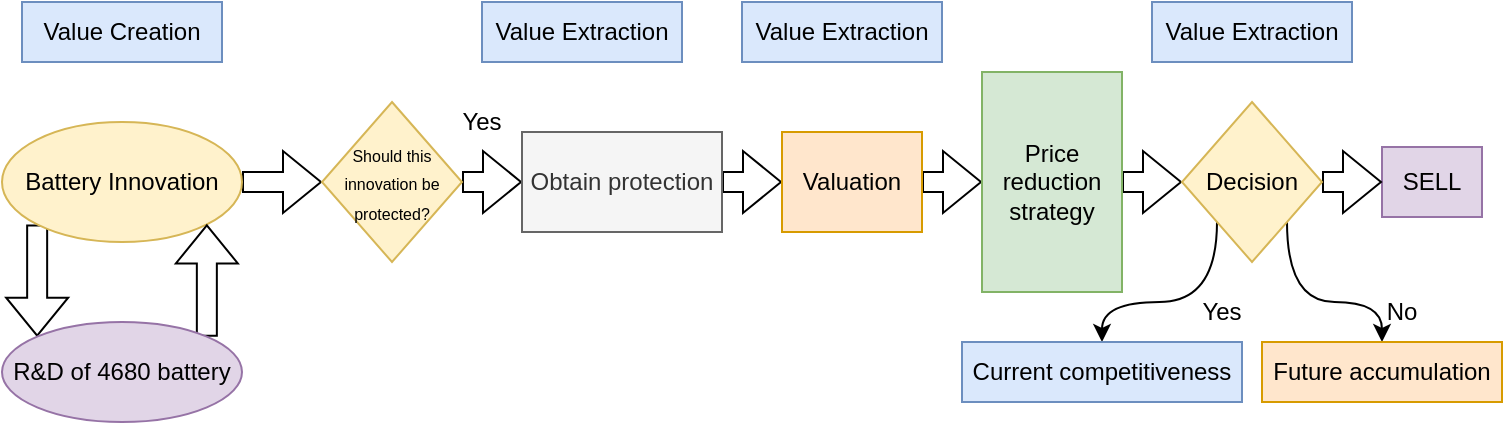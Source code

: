 <mxfile version="26.1.0">
  <diagram name="Page-1" id="74e2e168-ea6b-b213-b513-2b3c1d86103e">
    <mxGraphModel dx="706" dy="456" grid="1" gridSize="10" guides="1" tooltips="1" connect="1" arrows="1" fold="1" page="1" pageScale="1" pageWidth="1100" pageHeight="850" background="none" math="0" shadow="0">
      <root>
        <mxCell id="0" />
        <mxCell id="1" parent="0" />
        <mxCell id="Zn8wyA_PSWBel0TrAcym-9" style="edgeStyle=orthogonalEdgeStyle;rounded=0;orthogonalLoop=1;jettySize=auto;html=1;exitX=1;exitY=0.5;exitDx=0;exitDy=0;entryX=0;entryY=0.5;entryDx=0;entryDy=0;shape=flexArrow;" edge="1" parent="1" source="Zn8wyA_PSWBel0TrAcym-1" target="Zn8wyA_PSWBel0TrAcym-7">
          <mxGeometry relative="1" as="geometry" />
        </mxCell>
        <mxCell id="Zn8wyA_PSWBel0TrAcym-10" style="edgeStyle=orthogonalEdgeStyle;rounded=0;orthogonalLoop=1;jettySize=auto;html=1;exitX=0;exitY=1;exitDx=0;exitDy=0;entryX=0;entryY=0;entryDx=0;entryDy=0;shape=flexArrow;" edge="1" parent="1" source="Zn8wyA_PSWBel0TrAcym-1" target="Zn8wyA_PSWBel0TrAcym-4">
          <mxGeometry relative="1" as="geometry" />
        </mxCell>
        <mxCell id="Zn8wyA_PSWBel0TrAcym-1" value="Battery Innovation" style="ellipse;whiteSpace=wrap;html=1;fillColor=#fff2cc;strokeColor=#d6b656;" vertex="1" parent="1">
          <mxGeometry x="40" y="100" width="120" height="60" as="geometry" />
        </mxCell>
        <mxCell id="Zn8wyA_PSWBel0TrAcym-3" value="Value Creation" style="text;html=1;align=center;verticalAlign=middle;whiteSpace=wrap;rounded=0;fillColor=#dae8fc;strokeColor=#6c8ebf;" vertex="1" parent="1">
          <mxGeometry x="50" y="40" width="100" height="30" as="geometry" />
        </mxCell>
        <mxCell id="Zn8wyA_PSWBel0TrAcym-11" style="edgeStyle=orthogonalEdgeStyle;rounded=0;orthogonalLoop=1;jettySize=auto;html=1;exitX=1;exitY=0;exitDx=0;exitDy=0;entryX=1;entryY=1;entryDx=0;entryDy=0;shape=flexArrow;" edge="1" parent="1" source="Zn8wyA_PSWBel0TrAcym-4" target="Zn8wyA_PSWBel0TrAcym-1">
          <mxGeometry relative="1" as="geometry" />
        </mxCell>
        <mxCell id="Zn8wyA_PSWBel0TrAcym-4" value="R&amp;amp;D of 4680 battery" style="ellipse;whiteSpace=wrap;html=1;fillColor=#e1d5e7;strokeColor=#9673a6;" vertex="1" parent="1">
          <mxGeometry x="40" y="200" width="120" height="50" as="geometry" />
        </mxCell>
        <mxCell id="Zn8wyA_PSWBel0TrAcym-14" style="edgeStyle=orthogonalEdgeStyle;rounded=0;orthogonalLoop=1;jettySize=auto;html=1;exitX=1;exitY=0.5;exitDx=0;exitDy=0;entryX=0;entryY=0.5;entryDx=0;entryDy=0;shape=flexArrow;" edge="1" parent="1" source="Zn8wyA_PSWBel0TrAcym-7" target="Zn8wyA_PSWBel0TrAcym-13">
          <mxGeometry relative="1" as="geometry" />
        </mxCell>
        <mxCell id="Zn8wyA_PSWBel0TrAcym-7" value="&lt;font style=&quot;font-size: 8px;&quot;&gt;Should this innovation be protected?&lt;/font&gt;" style="rhombus;whiteSpace=wrap;html=1;fillColor=#fff2cc;strokeColor=#d6b656;" vertex="1" parent="1">
          <mxGeometry x="200" y="90" width="70" height="80" as="geometry" />
        </mxCell>
        <mxCell id="Zn8wyA_PSWBel0TrAcym-17" style="edgeStyle=orthogonalEdgeStyle;rounded=0;orthogonalLoop=1;jettySize=auto;html=1;exitX=1;exitY=0.5;exitDx=0;exitDy=0;entryX=0;entryY=0.5;entryDx=0;entryDy=0;shape=flexArrow;" edge="1" parent="1" source="Zn8wyA_PSWBel0TrAcym-13" target="Zn8wyA_PSWBel0TrAcym-16">
          <mxGeometry relative="1" as="geometry" />
        </mxCell>
        <mxCell id="Zn8wyA_PSWBel0TrAcym-13" value="Obtain protection" style="rounded=0;whiteSpace=wrap;html=1;fillColor=#f5f5f5;fontColor=#333333;strokeColor=#666666;" vertex="1" parent="1">
          <mxGeometry x="300" y="105" width="100" height="50" as="geometry" />
        </mxCell>
        <mxCell id="Zn8wyA_PSWBel0TrAcym-15" value="Yes" style="text;html=1;align=center;verticalAlign=middle;whiteSpace=wrap;rounded=0;" vertex="1" parent="1">
          <mxGeometry x="260" y="90" width="40" height="20" as="geometry" />
        </mxCell>
        <mxCell id="Zn8wyA_PSWBel0TrAcym-21" style="edgeStyle=orthogonalEdgeStyle;rounded=0;orthogonalLoop=1;jettySize=auto;html=1;exitX=1;exitY=0.5;exitDx=0;exitDy=0;entryX=0;entryY=0.5;entryDx=0;entryDy=0;shape=flexArrow;" edge="1" parent="1" source="Zn8wyA_PSWBel0TrAcym-16" target="Zn8wyA_PSWBel0TrAcym-20">
          <mxGeometry relative="1" as="geometry" />
        </mxCell>
        <mxCell id="Zn8wyA_PSWBel0TrAcym-16" value="Valuation" style="rounded=0;whiteSpace=wrap;html=1;fillColor=#ffe6cc;strokeColor=#d79b00;" vertex="1" parent="1">
          <mxGeometry x="430" y="105" width="70" height="50" as="geometry" />
        </mxCell>
        <mxCell id="Zn8wyA_PSWBel0TrAcym-18" value="Value Extraction" style="text;html=1;align=center;verticalAlign=middle;whiteSpace=wrap;rounded=0;fillColor=#dae8fc;strokeColor=#6c8ebf;" vertex="1" parent="1">
          <mxGeometry x="280" y="40" width="100" height="30" as="geometry" />
        </mxCell>
        <mxCell id="Zn8wyA_PSWBel0TrAcym-19" value="Value Extraction" style="text;html=1;align=center;verticalAlign=middle;whiteSpace=wrap;rounded=0;fillColor=#dae8fc;strokeColor=#6c8ebf;" vertex="1" parent="1">
          <mxGeometry x="410" y="40" width="100" height="30" as="geometry" />
        </mxCell>
        <mxCell id="Zn8wyA_PSWBel0TrAcym-24" style="edgeStyle=orthogonalEdgeStyle;rounded=0;orthogonalLoop=1;jettySize=auto;html=1;exitX=1;exitY=0.5;exitDx=0;exitDy=0;entryX=0;entryY=0.5;entryDx=0;entryDy=0;shape=flexArrow;" edge="1" parent="1" source="Zn8wyA_PSWBel0TrAcym-20" target="Zn8wyA_PSWBel0TrAcym-23">
          <mxGeometry relative="1" as="geometry" />
        </mxCell>
        <mxCell id="Zn8wyA_PSWBel0TrAcym-20" value="Price reduction strategy" style="rounded=0;whiteSpace=wrap;html=1;fillColor=#d5e8d4;strokeColor=#82b366;" vertex="1" parent="1">
          <mxGeometry x="530" y="75" width="70" height="110" as="geometry" />
        </mxCell>
        <mxCell id="Zn8wyA_PSWBel0TrAcym-22" value="SELL" style="rounded=0;whiteSpace=wrap;html=1;fillColor=#e1d5e7;strokeColor=#9673a6;" vertex="1" parent="1">
          <mxGeometry x="730" y="112.5" width="50" height="35" as="geometry" />
        </mxCell>
        <mxCell id="Zn8wyA_PSWBel0TrAcym-25" style="edgeStyle=orthogonalEdgeStyle;rounded=0;orthogonalLoop=1;jettySize=auto;html=1;exitX=1;exitY=0.5;exitDx=0;exitDy=0;entryX=0;entryY=0.5;entryDx=0;entryDy=0;shape=flexArrow;" edge="1" parent="1" source="Zn8wyA_PSWBel0TrAcym-23" target="Zn8wyA_PSWBel0TrAcym-22">
          <mxGeometry relative="1" as="geometry" />
        </mxCell>
        <mxCell id="Zn8wyA_PSWBel0TrAcym-29" style="rounded=0;orthogonalLoop=1;jettySize=auto;html=1;exitX=0;exitY=1;exitDx=0;exitDy=0;entryX=0.5;entryY=0;entryDx=0;entryDy=0;edgeStyle=orthogonalEdgeStyle;curved=1;" edge="1" parent="1" source="Zn8wyA_PSWBel0TrAcym-23" target="Zn8wyA_PSWBel0TrAcym-26">
          <mxGeometry relative="1" as="geometry" />
        </mxCell>
        <mxCell id="Zn8wyA_PSWBel0TrAcym-30" style="rounded=0;orthogonalLoop=1;jettySize=auto;html=1;exitX=1;exitY=1;exitDx=0;exitDy=0;entryX=0.5;entryY=0;entryDx=0;entryDy=0;edgeStyle=orthogonalEdgeStyle;curved=1;" edge="1" parent="1" source="Zn8wyA_PSWBel0TrAcym-23" target="Zn8wyA_PSWBel0TrAcym-28">
          <mxGeometry relative="1" as="geometry" />
        </mxCell>
        <mxCell id="Zn8wyA_PSWBel0TrAcym-23" value="Decision" style="rhombus;whiteSpace=wrap;html=1;fillColor=#fff2cc;strokeColor=#d6b656;" vertex="1" parent="1">
          <mxGeometry x="630" y="90" width="70" height="80" as="geometry" />
        </mxCell>
        <mxCell id="Zn8wyA_PSWBel0TrAcym-26" value="Current competitiveness" style="text;html=1;align=center;verticalAlign=middle;whiteSpace=wrap;rounded=0;fillColor=#dae8fc;strokeColor=#6c8ebf;" vertex="1" parent="1">
          <mxGeometry x="520" y="210" width="140" height="30" as="geometry" />
        </mxCell>
        <mxCell id="Zn8wyA_PSWBel0TrAcym-28" value="Future accumulation" style="text;html=1;align=center;verticalAlign=middle;whiteSpace=wrap;rounded=0;fillColor=#ffe6cc;strokeColor=#d79b00;" vertex="1" parent="1">
          <mxGeometry x="670" y="210" width="120" height="30" as="geometry" />
        </mxCell>
        <mxCell id="Zn8wyA_PSWBel0TrAcym-31" value="Yes&lt;span style=&quot;color: rgba(0, 0, 0, 0); font-family: monospace; font-size: 0px; text-align: start; text-wrap-mode: nowrap;&quot;&gt;%3CmxGraphModel%3E%3Croot%3E%3CmxCell%20id%3D%220%22%2F%3E%3CmxCell%20id%3D%221%22%20parent%3D%220%22%2F%3E%3CmxCell%20id%3D%222%22%20value%3D%22Value%20Extraction%22%20style%3D%22text%3Bhtml%3D1%3Balign%3Dcenter%3BverticalAlign%3Dmiddle%3BwhiteSpace%3Dwrap%3Brounded%3D0%3BfillColor%3D%23dae8fc%3BstrokeColor%3D%236c8ebf%3B%22%20vertex%3D%221%22%20parent%3D%221%22%3E%3CmxGeometry%20x%3D%22640%22%20y%3D%22210%22%20width%3D%22100%22%20height%3D%2230%22%20as%3D%22geometry%22%2F%3E%3C%2FmxCell%3E%3C%2Froot%3E%3C%2FmxGraphModel%3E&lt;/span&gt;" style="text;html=1;align=center;verticalAlign=middle;whiteSpace=wrap;rounded=0;" vertex="1" parent="1">
          <mxGeometry x="620" y="180" width="60" height="30" as="geometry" />
        </mxCell>
        <mxCell id="Zn8wyA_PSWBel0TrAcym-33" value="No" style="text;html=1;align=center;verticalAlign=middle;whiteSpace=wrap;rounded=0;" vertex="1" parent="1">
          <mxGeometry x="710" y="180" width="60" height="30" as="geometry" />
        </mxCell>
        <mxCell id="Zn8wyA_PSWBel0TrAcym-34" value="Value Extraction" style="text;html=1;align=center;verticalAlign=middle;whiteSpace=wrap;rounded=0;fillColor=#dae8fc;strokeColor=#6c8ebf;" vertex="1" parent="1">
          <mxGeometry x="615" y="40" width="100" height="30" as="geometry" />
        </mxCell>
      </root>
    </mxGraphModel>
  </diagram>
</mxfile>
